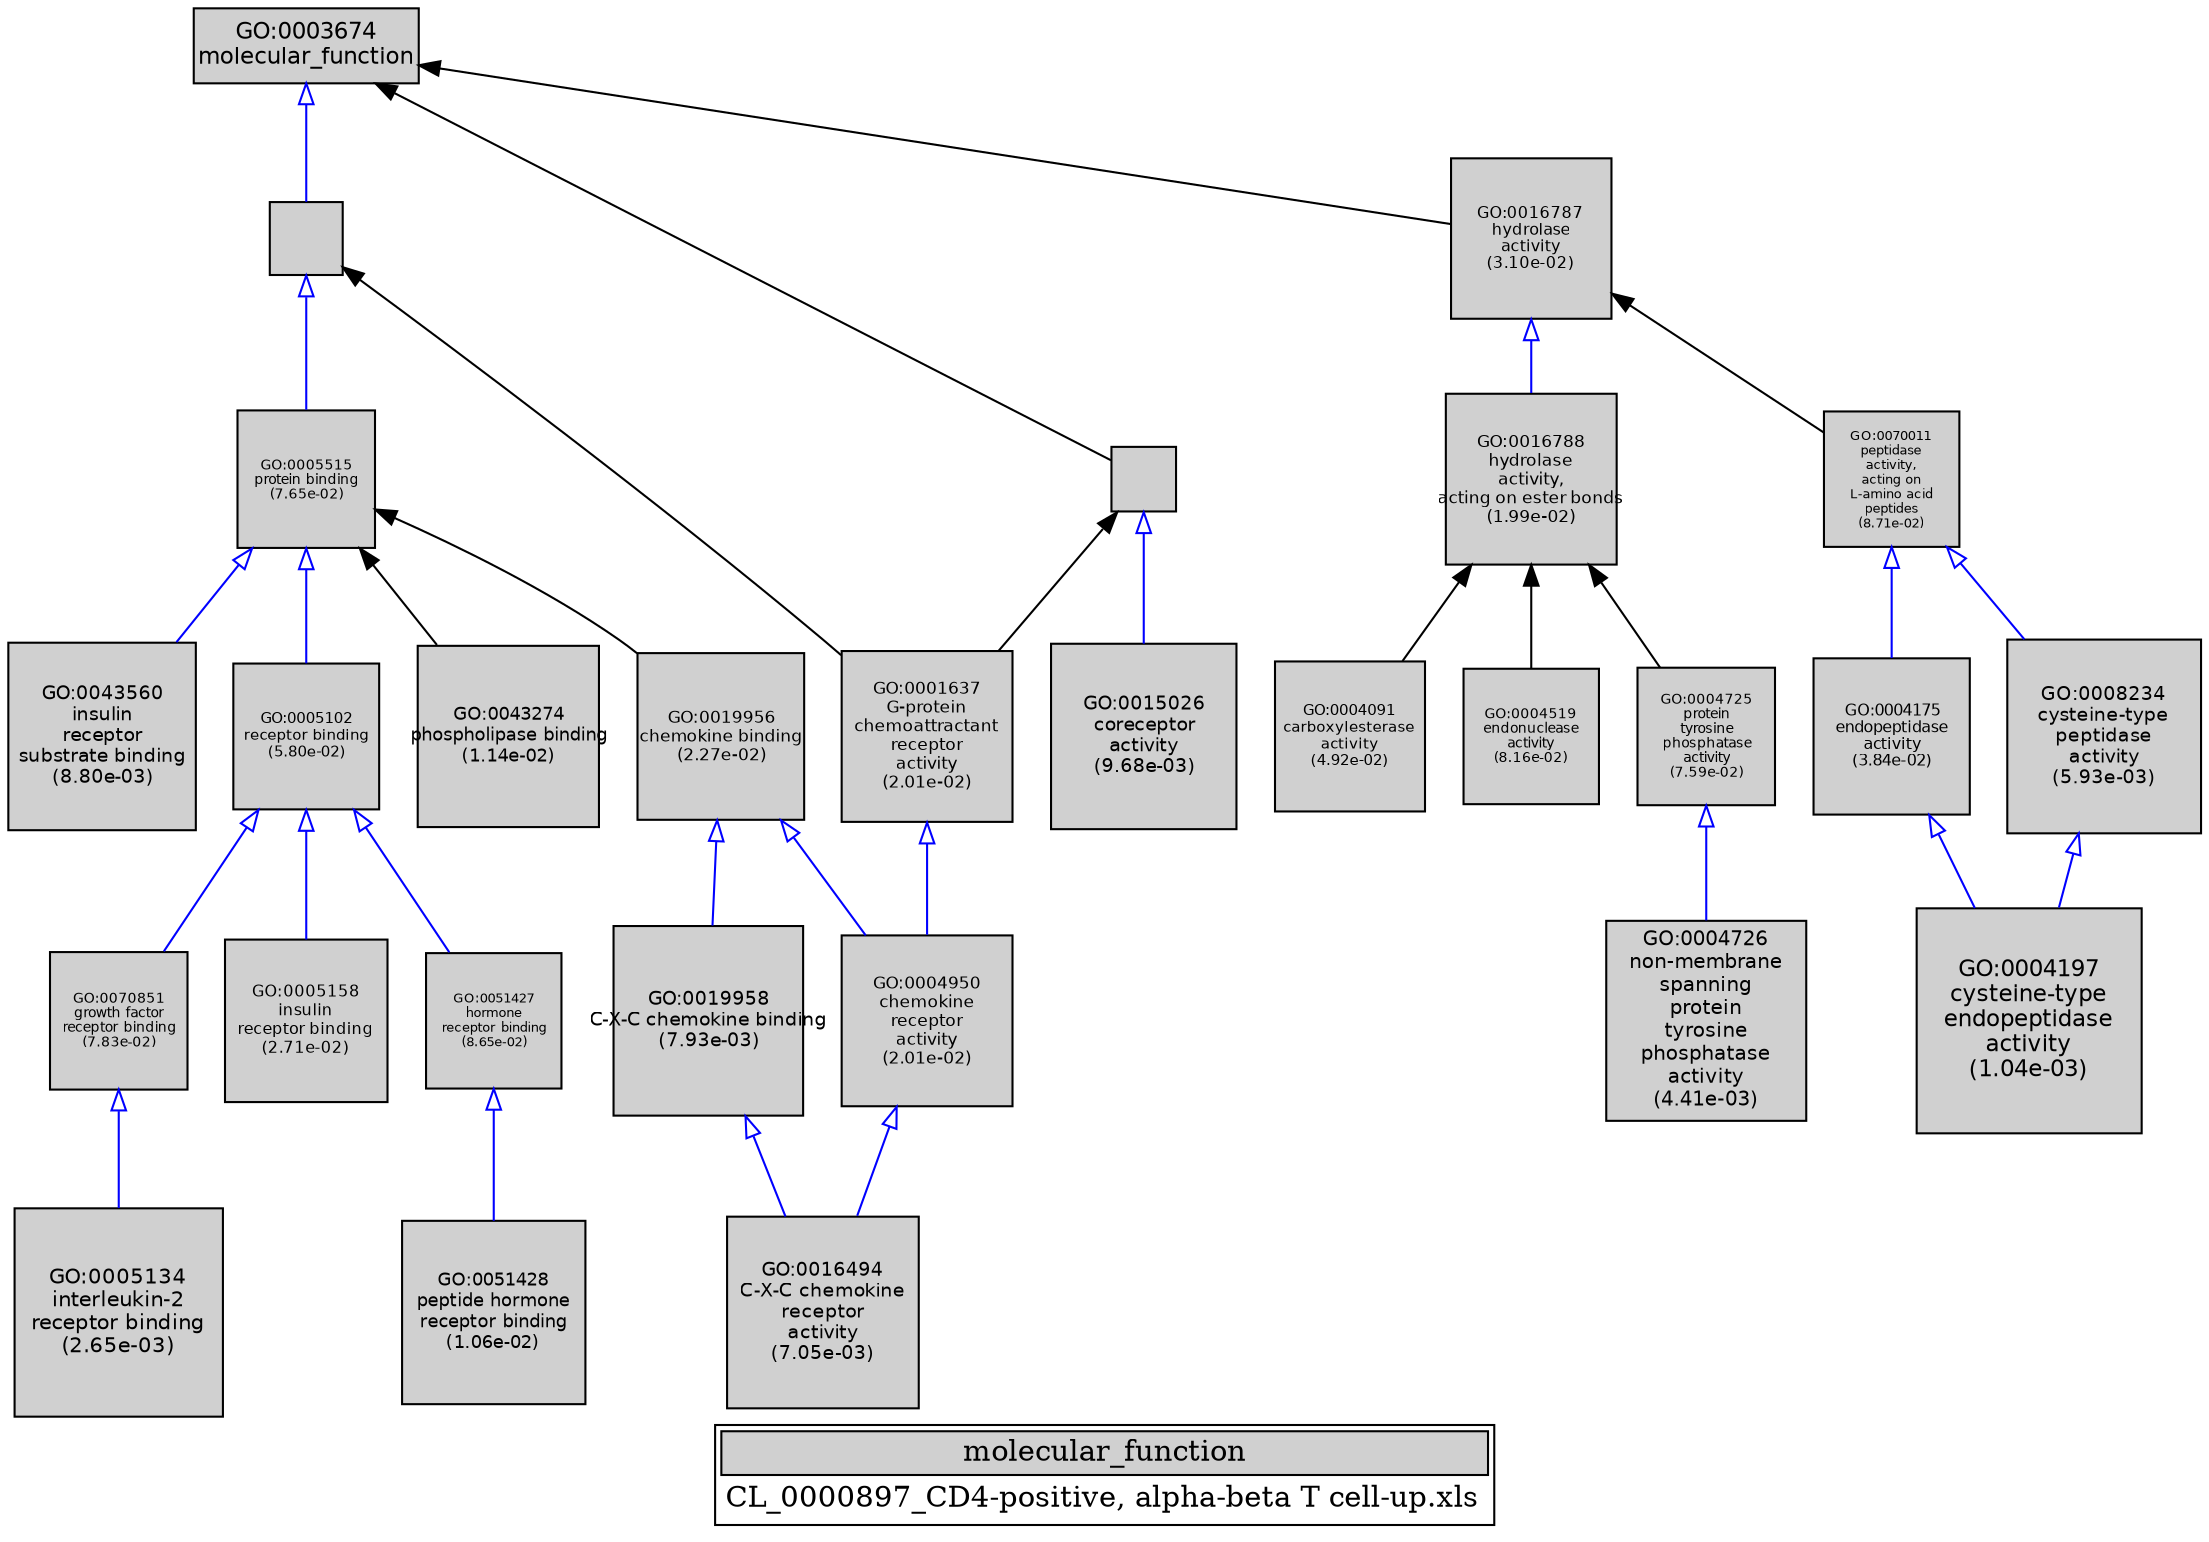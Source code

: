 digraph "molecular_function" {
graph [ bgcolor = "#FFFFFF", label = <<TABLE COLOR="black" BGCOLOR="white"><TR><TD COLSPAN="2" BGCOLOR="#D0D0D0"><FONT COLOR="black">molecular_function</FONT></TD></TR><TR><TD BORDER="0">CL_0000897_CD4-positive, alpha-beta T cell-up.xls</TD></TR></TABLE>> ];
node [ fontname = "Helvetica" ];

subgraph "nodes" {

node [ style = "filled", fixedsize = "true", width = 1, shape = "box", fontsize = 9, fillcolor = "#D0D0D0", fontcolor = "black", color = "black" ];

"GO:0004725" [ URL = "#GO:0004725", label = <<TABLE BORDER="0"><TR><TD>GO:0004725<BR/>protein<BR/>tyrosine<BR/>phosphatase<BR/>activity<BR/>(7.59e-02)</TD></TR></TABLE>>, width = 0.92262793722, shape = "box", fontsize = 6.64292114798, height = 0.92262793722 ];
"GO:0004175" [ URL = "#GO:0004175", label = <<TABLE BORDER="0"><TR><TD>GO:0004175<BR/>endopeptidase<BR/>activity<BR/>(3.84e-02)</TD></TR></TABLE>>, width = 1.03613377338, shape = "box", fontsize = 7.46016316834, height = 1.03613377338 ];
"GO:0070011" [ URL = "#GO:0070011", label = <<TABLE BORDER="0"><TR><TD>GO:0070011<BR/>peptidase<BR/>activity,<BR/>acting on<BR/>L-amino acid<BR/>peptides<BR/>(8.71e-02)</TD></TR></TABLE>>, width = 0.897944685114, shape = "box", fontsize = 6.46520173282, height = 0.897944685114 ];
"GO:0019956" [ URL = "#GO:0019956", label = <<TABLE BORDER="0"><TR><TD>GO:0019956<BR/>chemokine binding<BR/>(2.27e-02)</TD></TR></TABLE>>, width = 1.11549756145, shape = "box", fontsize = 8.03158244244, height = 1.11549756145 ];
"GO:0005515" [ URL = "#GO:0005515", label = <<TABLE BORDER="0"><TR><TD>GO:0005515<BR/>protein binding<BR/>(7.65e-02)</TD></TR></TABLE>>, width = 0.921168744135, shape = "box", fontsize = 6.63241495778, height = 0.921168744135 ];
"GO:0008234" [ URL = "#GO:0008234", label = <<TABLE BORDER="0"><TR><TD>GO:0008234<BR/>cysteine-type<BR/>peptidase<BR/>activity<BR/>(5.93e-03)</TD></TR></TABLE>>, width = 1.29731472682, shape = "box", fontsize = 9.34066603308, height = 1.29731472682 ];
"GO:0016494" [ URL = "#GO:0016494", label = <<TABLE BORDER="0"><TR><TD>GO:0016494<BR/>C-X-C chemokine<BR/>receptor<BR/>activity<BR/>(7.05e-03)</TD></TR></TABLE>>, width = 1.27532327821, shape = "box", fontsize = 9.18232760309, height = 1.27532327821 ];
"GO:0005488" [ URL = "#GO:0005488", label = "", width = 0.47973203021, shape = "box", height = 0.47973203021 ];
"GO:0015026" [ URL = "#GO:0015026", label = <<TABLE BORDER="0"><TR><TD>GO:0015026<BR/>coreceptor<BR/>activity<BR/>(9.68e-03)</TD></TR></TABLE>>, width = 1.2340830118, shape = "box", fontsize = 8.88539768499, height = 1.2340830118 ];
"GO:0016787" [ URL = "#GO:0016787", label = <<TABLE BORDER="0"><TR><TD>GO:0016787<BR/>hydrolase<BR/>activity<BR/>(3.10e-02)</TD></TR></TABLE>>, width = 1.06923611855, shape = "box", fontsize = 7.69850005356, height = 1.06923611855 ];
"GO:0005134" [ URL = "#GO:0005134", label = <<TABLE BORDER="0"><TR><TD>GO:0005134<BR/>interleukin-2<BR/>receptor binding<BR/>(2.65e-03)</TD></TR></TABLE>>, width = 1.39490327545, shape = "box", fontsize = 10.0433035832, height = 1.39490327545 ];
"GO:0051428" [ URL = "#GO:0051428", label = <<TABLE BORDER="0"><TR><TD>GO:0051428<BR/>peptide hormone<BR/>receptor binding<BR/>(1.06e-02)</TD></TR></TABLE>>, width = 1.22258274116, shape = "box", fontsize = 8.80259573633, height = 1.22258274116 ];
"GO:0001637" [ URL = "#GO:0001637", label = <<TABLE BORDER="0"><TR><TD>GO:0001637<BR/>G-protein<BR/>chemoattractant<BR/>receptor<BR/>activity<BR/>(2.01e-02)</TD></TR></TABLE>>, width = 1.13310739405, shape = "box", fontsize = 8.15837323717, height = 1.13310739405 ];
"GO:0016788" [ URL = "#GO:0016788", label = <<TABLE BORDER="0"><TR><TD>GO:0016788<BR/>hydrolase<BR/>activity,<BR/>acting on ester bonds<BR/>(1.99e-02)</TD></TR></TABLE>>, width = 1.13511364729, shape = "box", fontsize = 8.17281826049, height = 1.13511364729 ];
"GO:0005102" [ URL = "#GO:0005102", label = <<TABLE BORDER="0"><TR><TD>GO:0005102<BR/>receptor binding<BR/>(5.80e-02)</TD></TR></TABLE>>, width = 0.969087448227, shape = "box", fontsize = 6.97742962723, height = 0.969087448227 ];
"GO:0004197" [ URL = "#GO:0004197", label = <<TABLE BORDER="0"><TR><TD>GO:0004197<BR/>cysteine-type<BR/>endopeptidase<BR/>activity<BR/>(1.04e-03)</TD></TR></TABLE>>, width = 1.5, shape = "box", fontsize = 10.8, height = 1.5 ];
"GO:0003674" [ URL = "#GO:0003674", label = <<TABLE BORDER="0"><TR><TD>GO:0003674<BR/>molecular_function</TD></TR></TABLE>>, width = 1.5, shape = "box", fontsize = 10.8 ];
"GO:0005158" [ URL = "#GO:0005158", label = <<TABLE BORDER="0"><TR><TD>GO:0005158<BR/>insulin<BR/>receptor binding<BR/>(2.71e-02)</TD></TR></TABLE>>, width = 1.08977915301, shape = "box", fontsize = 7.84640990171, height = 1.08977915301 ];
"GO:0004091" [ URL = "#GO:0004091", label = <<TABLE BORDER="0"><TR><TD>GO:0004091<BR/>carboxylesterase<BR/>activity<BR/>(4.92e-02)</TD></TR></TABLE>>, width = 0.99617922988, shape = "box", fontsize = 7.17249045513, height = 0.99617922988 ];
"GO:0004726" [ URL = "#GO:0004726", label = <<TABLE BORDER="0"><TR><TD>GO:0004726<BR/>non-membrane<BR/>spanning<BR/>protein<BR/>tyrosine<BR/>phosphatase<BR/>activity<BR/>(4.41e-03)</TD></TR></TABLE>>, width = 1.33393300547, shape = "box", fontsize = 9.60431763939, height = 1.33393300547 ];
"GO:0043274" [ URL = "#GO:0043274", label = <<TABLE BORDER="0"><TR><TD>GO:0043274<BR/>phospholipase binding<BR/>(1.14e-02)</TD></TR></TABLE>>, width = 1.21191153888, shape = "box", fontsize = 8.72576307992, height = 1.21191153888 ];
"GO:0070851" [ URL = "#GO:0070851", label = <<TABLE BORDER="0"><TR><TD>GO:0070851<BR/>growth factor<BR/>receptor binding<BR/>(7.83e-02)</TD></TR></TABLE>>, width = 0.916964104786, shape = "box", fontsize = 6.60214155446, height = 0.916964104786 ];
"GO:0051427" [ URL = "#GO:0051427", label = <<TABLE BORDER="0"><TR><TD>GO:0051427<BR/>hormone<BR/>receptor binding<BR/>(8.65e-02)</TD></TR></TABLE>>, width = 0.899155648227, shape = "box", fontsize = 6.47392066724, height = 0.899155648227 ];
"GO:0038023" [ URL = "#GO:0038023", label = "", width = 0.436922857698, shape = "box", height = 0.436922857698 ];
"GO:0004950" [ URL = "#GO:0004950", label = <<TABLE BORDER="0"><TR><TD>GO:0004950<BR/>chemokine<BR/>receptor<BR/>activity<BR/>(2.01e-02)</TD></TR></TABLE>>, width = 1.13310739405, shape = "box", fontsize = 8.15837323717, height = 1.13310739405 ];
"GO:0043560" [ URL = "#GO:0043560", label = <<TABLE BORDER="0"><TR><TD>GO:0043560<BR/>insulin<BR/>receptor<BR/>substrate binding<BR/>(8.80e-03)</TD></TR></TABLE>>, width = 1.24656346154, shape = "box", fontsize = 8.9752569231, height = 1.24656346154 ];
"GO:0004519" [ URL = "#GO:0004519", label = <<TABLE BORDER="0"><TR><TD>GO:0004519<BR/>endonuclease<BR/>activity<BR/>(8.16e-02)</TD></TR></TABLE>>, width = 0.909652077989, shape = "box", fontsize = 6.54949496152, height = 0.909652077989 ];
"GO:0019958" [ URL = "#GO:0019958", label = <<TABLE BORDER="0"><TR><TD>GO:0019958<BR/>C-X-C chemokine binding<BR/>(7.93e-03)</TD></TR></TABLE>>, width = 1.26022168814, shape = "box", fontsize = 9.07359615458, height = 1.26022168814 ];
}
subgraph "edges" {


edge [ dir = "back", weight = 1 ];
subgraph "regulates" {


edge [ color = "cyan", arrowtail = "none" ];
subgraph "positive" {


edge [ color = "green", arrowtail = "vee" ];
}
subgraph "negative" {


edge [ color = "red", arrowtail = "tee" ];
}
}
subgraph "part_of" {


edge [ color = "purple", arrowtail = "diamond", weight = 2.5 ];
}
subgraph "is_a" {


edge [ color = "blue", arrowtail = "empty", weight = 5.0 ];
"GO:0051427" -> "GO:0051428";
"GO:0005488" -> "GO:0005515";
"GO:0070011" -> "GO:0008234";
"GO:0004950" -> "GO:0016494";
"GO:0005102" -> "GO:0051427";
"GO:0070011" -> "GO:0004175";
"GO:0019958" -> "GO:0016494";
"GO:0019956" -> "GO:0019958";
"GO:0005102" -> "GO:0070851";
"GO:0016787" -> "GO:0016788";
"GO:0008234" -> "GO:0004197";
"GO:0019956" -> "GO:0004950";
"GO:0038023" -> "GO:0015026";
"GO:0070851" -> "GO:0005134";
"GO:0005515" -> "GO:0043560";
"GO:0004175" -> "GO:0004197";
"GO:0004725" -> "GO:0004726";
"GO:0005102" -> "GO:0005158";
"GO:0005515" -> "GO:0005102";
"GO:0001637" -> "GO:0004950";
"GO:0003674" -> "GO:0005488";
}
"GO:0016788" -> "GO:0004091";
"GO:0003674" -> "GO:0038023";
"GO:0016787" -> "GO:0070011";
"GO:0005515" -> "GO:0019956";
"GO:0016788" -> "GO:0004725";
"GO:0003674" -> "GO:0016787";
"GO:0038023" -> "GO:0001637";
"GO:0005515" -> "GO:0043274";
"GO:0005488" -> "GO:0001637";
"GO:0016788" -> "GO:0004519";
}
}
